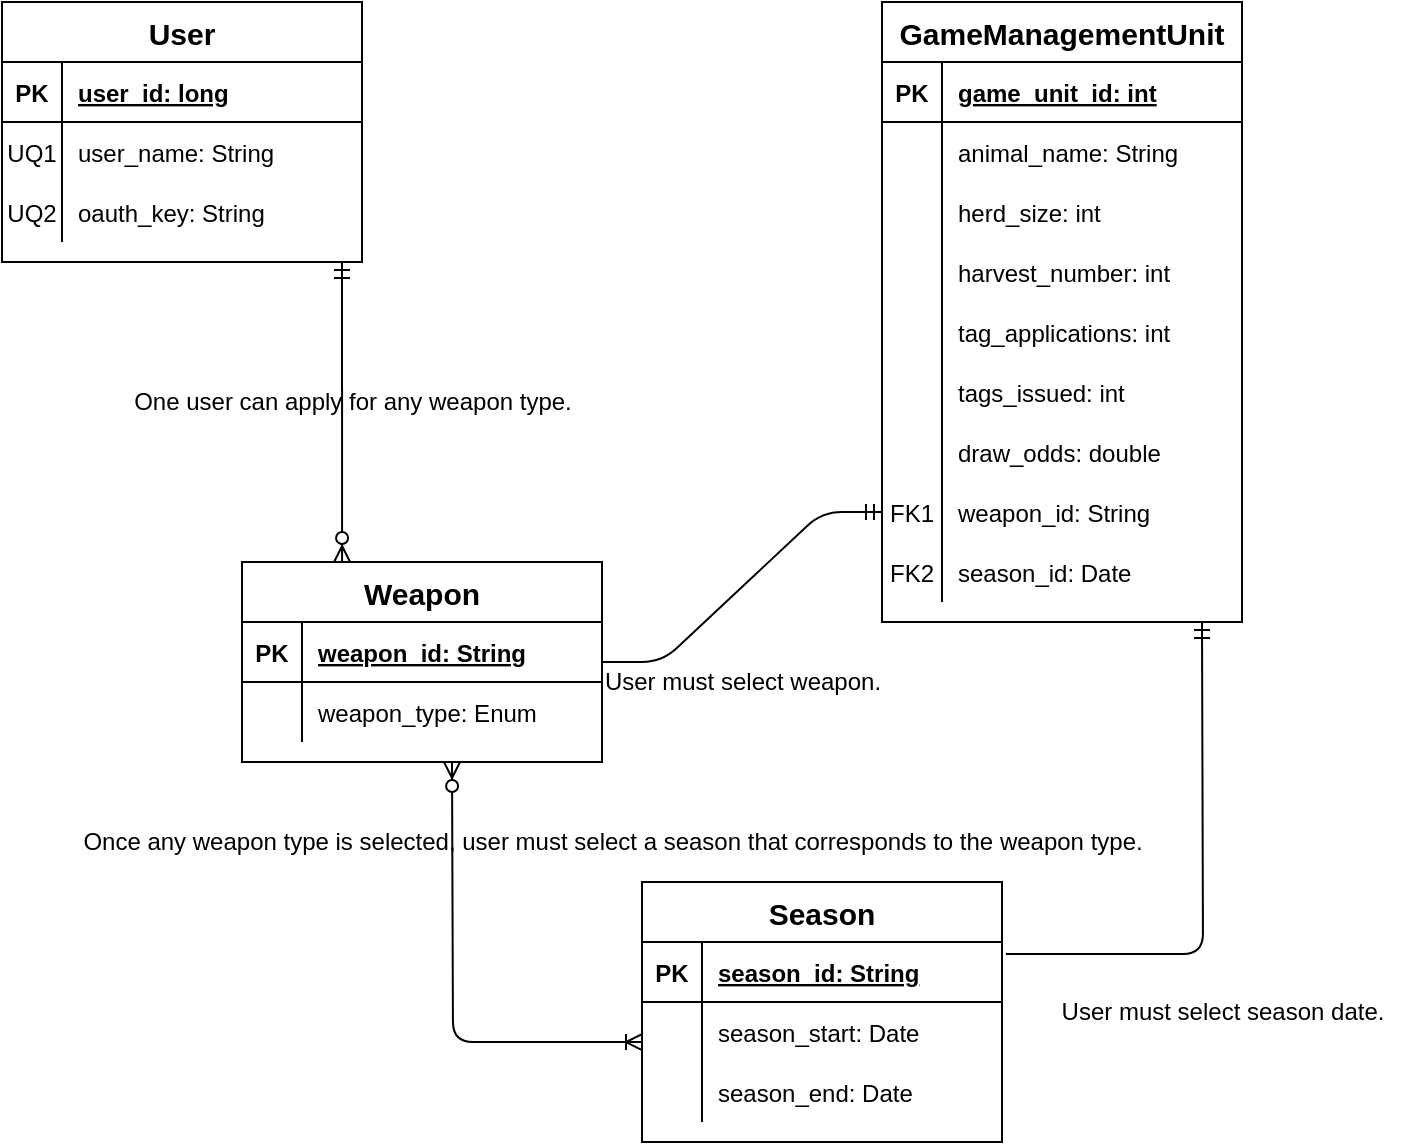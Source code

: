 <mxfile version="14.6.13" type="device"><diagram id="uRUK42f5lgnH4vc4zi7a" name="Page-1"><mxGraphModel dx="1422" dy="822" grid="1" gridSize="10" guides="1" tooltips="1" connect="1" arrows="1" fold="1" page="1" pageScale="1" pageWidth="850" pageHeight="1100" math="0" shadow="0"><root><mxCell id="0"/><mxCell id="1" parent="0"/><mxCell id="PJwLXhOvvEvRfcBVqxcT-1" value="User" style="shape=table;startSize=30;container=1;collapsible=1;childLayout=tableLayout;fixedRows=1;rowLines=0;fontStyle=1;align=center;resizeLast=1;fontSize=15;" parent="1" vertex="1"><mxGeometry x="40" y="80" width="180" height="130" as="geometry"/></mxCell><mxCell id="PJwLXhOvvEvRfcBVqxcT-2" value="" style="shape=partialRectangle;collapsible=0;dropTarget=0;pointerEvents=0;fillColor=none;top=0;left=0;bottom=1;right=0;points=[[0,0.5],[1,0.5]];portConstraint=eastwest;" parent="PJwLXhOvvEvRfcBVqxcT-1" vertex="1"><mxGeometry y="30" width="180" height="30" as="geometry"/></mxCell><mxCell id="PJwLXhOvvEvRfcBVqxcT-3" value="PK" style="shape=partialRectangle;connectable=0;fillColor=none;top=0;left=0;bottom=0;right=0;fontStyle=1;overflow=hidden;" parent="PJwLXhOvvEvRfcBVqxcT-2" vertex="1"><mxGeometry width="30" height="30" as="geometry"/></mxCell><mxCell id="PJwLXhOvvEvRfcBVqxcT-4" value="user_id: long" style="shape=partialRectangle;connectable=0;fillColor=none;top=0;left=0;bottom=0;right=0;align=left;spacingLeft=6;fontStyle=5;overflow=hidden;" parent="PJwLXhOvvEvRfcBVqxcT-2" vertex="1"><mxGeometry x="30" width="150" height="30" as="geometry"/></mxCell><mxCell id="PJwLXhOvvEvRfcBVqxcT-5" value="" style="shape=partialRectangle;collapsible=0;dropTarget=0;pointerEvents=0;fillColor=none;top=0;left=0;bottom=0;right=0;points=[[0,0.5],[1,0.5]];portConstraint=eastwest;" parent="PJwLXhOvvEvRfcBVqxcT-1" vertex="1"><mxGeometry y="60" width="180" height="30" as="geometry"/></mxCell><mxCell id="PJwLXhOvvEvRfcBVqxcT-6" value="UQ1" style="shape=partialRectangle;connectable=0;fillColor=none;top=0;left=0;bottom=0;right=0;editable=1;overflow=hidden;" parent="PJwLXhOvvEvRfcBVqxcT-5" vertex="1"><mxGeometry width="30" height="30" as="geometry"/></mxCell><mxCell id="PJwLXhOvvEvRfcBVqxcT-7" value="user_name: String" style="shape=partialRectangle;connectable=0;fillColor=none;top=0;left=0;bottom=0;right=0;align=left;spacingLeft=6;overflow=hidden;" parent="PJwLXhOvvEvRfcBVqxcT-5" vertex="1"><mxGeometry x="30" width="150" height="30" as="geometry"/></mxCell><mxCell id="PJwLXhOvvEvRfcBVqxcT-8" value="" style="shape=partialRectangle;collapsible=0;dropTarget=0;pointerEvents=0;fillColor=none;top=0;left=0;bottom=0;right=0;points=[[0,0.5],[1,0.5]];portConstraint=eastwest;" parent="PJwLXhOvvEvRfcBVqxcT-1" vertex="1"><mxGeometry y="90" width="180" height="30" as="geometry"/></mxCell><mxCell id="PJwLXhOvvEvRfcBVqxcT-9" value="UQ2" style="shape=partialRectangle;connectable=0;fillColor=none;top=0;left=0;bottom=0;right=0;editable=1;overflow=hidden;" parent="PJwLXhOvvEvRfcBVqxcT-8" vertex="1"><mxGeometry width="30" height="30" as="geometry"/></mxCell><mxCell id="PJwLXhOvvEvRfcBVqxcT-10" value="oauth_key: String" style="shape=partialRectangle;connectable=0;fillColor=none;top=0;left=0;bottom=0;right=0;align=left;spacingLeft=6;overflow=hidden;" parent="PJwLXhOvvEvRfcBVqxcT-8" vertex="1"><mxGeometry x="30" width="150" height="30" as="geometry"/></mxCell><mxCell id="Qt5ebUz5Aop_3z-QGEKD-1" value="GameManagementUnit" style="shape=table;startSize=30;container=1;collapsible=1;childLayout=tableLayout;fixedRows=1;rowLines=0;fontStyle=1;align=center;resizeLast=1;fontSize=15;" vertex="1" parent="1"><mxGeometry x="480" y="80" width="180" height="310" as="geometry"/></mxCell><mxCell id="Qt5ebUz5Aop_3z-QGEKD-2" value="" style="shape=partialRectangle;collapsible=0;dropTarget=0;pointerEvents=0;fillColor=none;top=0;left=0;bottom=1;right=0;points=[[0,0.5],[1,0.5]];portConstraint=eastwest;" vertex="1" parent="Qt5ebUz5Aop_3z-QGEKD-1"><mxGeometry y="30" width="180" height="30" as="geometry"/></mxCell><mxCell id="Qt5ebUz5Aop_3z-QGEKD-3" value="PK" style="shape=partialRectangle;connectable=0;fillColor=none;top=0;left=0;bottom=0;right=0;fontStyle=1;overflow=hidden;" vertex="1" parent="Qt5ebUz5Aop_3z-QGEKD-2"><mxGeometry width="30" height="30" as="geometry"/></mxCell><mxCell id="Qt5ebUz5Aop_3z-QGEKD-4" value="game_unit_id: int" style="shape=partialRectangle;connectable=0;fillColor=none;top=0;left=0;bottom=0;right=0;align=left;spacingLeft=6;fontStyle=5;overflow=hidden;" vertex="1" parent="Qt5ebUz5Aop_3z-QGEKD-2"><mxGeometry x="30" width="150" height="30" as="geometry"/></mxCell><mxCell id="Qt5ebUz5Aop_3z-QGEKD-5" value="" style="shape=partialRectangle;collapsible=0;dropTarget=0;pointerEvents=0;fillColor=none;top=0;left=0;bottom=0;right=0;points=[[0,0.5],[1,0.5]];portConstraint=eastwest;" vertex="1" parent="Qt5ebUz5Aop_3z-QGEKD-1"><mxGeometry y="60" width="180" height="30" as="geometry"/></mxCell><mxCell id="Qt5ebUz5Aop_3z-QGEKD-6" value="" style="shape=partialRectangle;connectable=0;fillColor=none;top=0;left=0;bottom=0;right=0;editable=1;overflow=hidden;" vertex="1" parent="Qt5ebUz5Aop_3z-QGEKD-5"><mxGeometry width="30" height="30" as="geometry"/></mxCell><mxCell id="Qt5ebUz5Aop_3z-QGEKD-7" value="animal_name: String" style="shape=partialRectangle;connectable=0;fillColor=none;top=0;left=0;bottom=0;right=0;align=left;spacingLeft=6;overflow=hidden;" vertex="1" parent="Qt5ebUz5Aop_3z-QGEKD-5"><mxGeometry x="30" width="150" height="30" as="geometry"/></mxCell><mxCell id="Qt5ebUz5Aop_3z-QGEKD-8" value="" style="shape=partialRectangle;collapsible=0;dropTarget=0;pointerEvents=0;fillColor=none;top=0;left=0;bottom=0;right=0;points=[[0,0.5],[1,0.5]];portConstraint=eastwest;" vertex="1" parent="Qt5ebUz5Aop_3z-QGEKD-1"><mxGeometry y="90" width="180" height="30" as="geometry"/></mxCell><mxCell id="Qt5ebUz5Aop_3z-QGEKD-9" value="" style="shape=partialRectangle;connectable=0;fillColor=none;top=0;left=0;bottom=0;right=0;editable=1;overflow=hidden;" vertex="1" parent="Qt5ebUz5Aop_3z-QGEKD-8"><mxGeometry width="30" height="30" as="geometry"/></mxCell><mxCell id="Qt5ebUz5Aop_3z-QGEKD-10" value="herd_size: int" style="shape=partialRectangle;connectable=0;fillColor=none;top=0;left=0;bottom=0;right=0;align=left;spacingLeft=6;overflow=hidden;" vertex="1" parent="Qt5ebUz5Aop_3z-QGEKD-8"><mxGeometry x="30" width="150" height="30" as="geometry"/></mxCell><mxCell id="Qt5ebUz5Aop_3z-QGEKD-11" value="" style="shape=partialRectangle;collapsible=0;dropTarget=0;pointerEvents=0;fillColor=none;top=0;left=0;bottom=0;right=0;points=[[0,0.5],[1,0.5]];portConstraint=eastwest;" vertex="1" parent="Qt5ebUz5Aop_3z-QGEKD-1"><mxGeometry y="120" width="180" height="30" as="geometry"/></mxCell><mxCell id="Qt5ebUz5Aop_3z-QGEKD-12" value="" style="shape=partialRectangle;connectable=0;fillColor=none;top=0;left=0;bottom=0;right=0;editable=1;overflow=hidden;" vertex="1" parent="Qt5ebUz5Aop_3z-QGEKD-11"><mxGeometry width="30" height="30" as="geometry"/></mxCell><mxCell id="Qt5ebUz5Aop_3z-QGEKD-13" value="harvest_number: int" style="shape=partialRectangle;connectable=0;fillColor=none;top=0;left=0;bottom=0;right=0;align=left;spacingLeft=6;overflow=hidden;" vertex="1" parent="Qt5ebUz5Aop_3z-QGEKD-11"><mxGeometry x="30" width="150" height="30" as="geometry"/></mxCell><mxCell id="Qt5ebUz5Aop_3z-QGEKD-14" value="" style="shape=partialRectangle;collapsible=0;dropTarget=0;pointerEvents=0;fillColor=none;top=0;left=0;bottom=0;right=0;points=[[0,0.5],[1,0.5]];portConstraint=eastwest;" vertex="1" parent="Qt5ebUz5Aop_3z-QGEKD-1"><mxGeometry y="150" width="180" height="30" as="geometry"/></mxCell><mxCell id="Qt5ebUz5Aop_3z-QGEKD-15" value="" style="shape=partialRectangle;connectable=0;fillColor=none;top=0;left=0;bottom=0;right=0;editable=1;overflow=hidden;" vertex="1" parent="Qt5ebUz5Aop_3z-QGEKD-14"><mxGeometry width="30" height="30" as="geometry"/></mxCell><mxCell id="Qt5ebUz5Aop_3z-QGEKD-16" value="tag_applications: int" style="shape=partialRectangle;connectable=0;fillColor=none;top=0;left=0;bottom=0;right=0;align=left;spacingLeft=6;overflow=hidden;" vertex="1" parent="Qt5ebUz5Aop_3z-QGEKD-14"><mxGeometry x="30" width="150" height="30" as="geometry"/></mxCell><mxCell id="Qt5ebUz5Aop_3z-QGEKD-17" value="" style="shape=partialRectangle;collapsible=0;dropTarget=0;pointerEvents=0;fillColor=none;top=0;left=0;bottom=0;right=0;points=[[0,0.5],[1,0.5]];portConstraint=eastwest;" vertex="1" parent="Qt5ebUz5Aop_3z-QGEKD-1"><mxGeometry y="180" width="180" height="30" as="geometry"/></mxCell><mxCell id="Qt5ebUz5Aop_3z-QGEKD-18" value="" style="shape=partialRectangle;connectable=0;fillColor=none;top=0;left=0;bottom=0;right=0;editable=1;overflow=hidden;" vertex="1" parent="Qt5ebUz5Aop_3z-QGEKD-17"><mxGeometry width="30" height="30" as="geometry"/></mxCell><mxCell id="Qt5ebUz5Aop_3z-QGEKD-19" value="tags_issued: int" style="shape=partialRectangle;connectable=0;fillColor=none;top=0;left=0;bottom=0;right=0;align=left;spacingLeft=6;overflow=hidden;" vertex="1" parent="Qt5ebUz5Aop_3z-QGEKD-17"><mxGeometry x="30" width="150" height="30" as="geometry"/></mxCell><mxCell id="Qt5ebUz5Aop_3z-QGEKD-20" value="" style="shape=partialRectangle;collapsible=0;dropTarget=0;pointerEvents=0;fillColor=none;top=0;left=0;bottom=0;right=0;points=[[0,0.5],[1,0.5]];portConstraint=eastwest;" vertex="1" parent="Qt5ebUz5Aop_3z-QGEKD-1"><mxGeometry y="210" width="180" height="30" as="geometry"/></mxCell><mxCell id="Qt5ebUz5Aop_3z-QGEKD-21" value="" style="shape=partialRectangle;connectable=0;fillColor=none;top=0;left=0;bottom=0;right=0;editable=1;overflow=hidden;" vertex="1" parent="Qt5ebUz5Aop_3z-QGEKD-20"><mxGeometry width="30" height="30" as="geometry"/></mxCell><mxCell id="Qt5ebUz5Aop_3z-QGEKD-22" value="draw_odds: double" style="shape=partialRectangle;connectable=0;fillColor=none;top=0;left=0;bottom=0;right=0;align=left;spacingLeft=6;overflow=hidden;" vertex="1" parent="Qt5ebUz5Aop_3z-QGEKD-20"><mxGeometry x="30" width="150" height="30" as="geometry"/></mxCell><mxCell id="Qt5ebUz5Aop_3z-QGEKD-45" value="" style="shape=partialRectangle;collapsible=0;dropTarget=0;pointerEvents=0;fillColor=none;top=0;left=0;bottom=0;right=0;points=[[0,0.5],[1,0.5]];portConstraint=eastwest;" vertex="1" parent="Qt5ebUz5Aop_3z-QGEKD-1"><mxGeometry y="240" width="180" height="30" as="geometry"/></mxCell><mxCell id="Qt5ebUz5Aop_3z-QGEKD-46" value="FK1" style="shape=partialRectangle;connectable=0;fillColor=none;top=0;left=0;bottom=0;right=0;editable=1;overflow=hidden;" vertex="1" parent="Qt5ebUz5Aop_3z-QGEKD-45"><mxGeometry width="30" height="30" as="geometry"/></mxCell><mxCell id="Qt5ebUz5Aop_3z-QGEKD-47" value="weapon_id: String" style="shape=partialRectangle;connectable=0;fillColor=none;top=0;left=0;bottom=0;right=0;align=left;spacingLeft=6;overflow=hidden;" vertex="1" parent="Qt5ebUz5Aop_3z-QGEKD-45"><mxGeometry x="30" width="150" height="30" as="geometry"/></mxCell><mxCell id="Qt5ebUz5Aop_3z-QGEKD-48" value="" style="shape=partialRectangle;collapsible=0;dropTarget=0;pointerEvents=0;fillColor=none;top=0;left=0;bottom=0;right=0;points=[[0,0.5],[1,0.5]];portConstraint=eastwest;" vertex="1" parent="Qt5ebUz5Aop_3z-QGEKD-1"><mxGeometry y="270" width="180" height="30" as="geometry"/></mxCell><mxCell id="Qt5ebUz5Aop_3z-QGEKD-49" value="FK2" style="shape=partialRectangle;connectable=0;fillColor=none;top=0;left=0;bottom=0;right=0;editable=1;overflow=hidden;" vertex="1" parent="Qt5ebUz5Aop_3z-QGEKD-48"><mxGeometry width="30" height="30" as="geometry"/></mxCell><mxCell id="Qt5ebUz5Aop_3z-QGEKD-50" value="season_id: Date" style="shape=partialRectangle;connectable=0;fillColor=none;top=0;left=0;bottom=0;right=0;align=left;spacingLeft=6;overflow=hidden;" vertex="1" parent="Qt5ebUz5Aop_3z-QGEKD-48"><mxGeometry x="30" width="150" height="30" as="geometry"/></mxCell><mxCell id="Qt5ebUz5Aop_3z-QGEKD-23" value="Weapon" style="shape=table;startSize=30;container=1;collapsible=1;childLayout=tableLayout;fixedRows=1;rowLines=0;fontStyle=1;align=center;resizeLast=1;fontSize=15;" vertex="1" parent="1"><mxGeometry x="160" y="360" width="180" height="100" as="geometry"/></mxCell><mxCell id="Qt5ebUz5Aop_3z-QGEKD-24" value="" style="shape=partialRectangle;collapsible=0;dropTarget=0;pointerEvents=0;fillColor=none;top=0;left=0;bottom=1;right=0;points=[[0,0.5],[1,0.5]];portConstraint=eastwest;" vertex="1" parent="Qt5ebUz5Aop_3z-QGEKD-23"><mxGeometry y="30" width="180" height="30" as="geometry"/></mxCell><mxCell id="Qt5ebUz5Aop_3z-QGEKD-25" value="PK" style="shape=partialRectangle;connectable=0;fillColor=none;top=0;left=0;bottom=0;right=0;fontStyle=1;overflow=hidden;" vertex="1" parent="Qt5ebUz5Aop_3z-QGEKD-24"><mxGeometry width="30" height="30" as="geometry"/></mxCell><mxCell id="Qt5ebUz5Aop_3z-QGEKD-26" value="weapon_id: String" style="shape=partialRectangle;connectable=0;fillColor=none;top=0;left=0;bottom=0;right=0;align=left;spacingLeft=6;fontStyle=5;overflow=hidden;" vertex="1" parent="Qt5ebUz5Aop_3z-QGEKD-24"><mxGeometry x="30" width="150" height="30" as="geometry"/></mxCell><mxCell id="Qt5ebUz5Aop_3z-QGEKD-27" value="" style="shape=partialRectangle;collapsible=0;dropTarget=0;pointerEvents=0;fillColor=none;top=0;left=0;bottom=0;right=0;points=[[0,0.5],[1,0.5]];portConstraint=eastwest;" vertex="1" parent="Qt5ebUz5Aop_3z-QGEKD-23"><mxGeometry y="60" width="180" height="30" as="geometry"/></mxCell><mxCell id="Qt5ebUz5Aop_3z-QGEKD-28" value="" style="shape=partialRectangle;connectable=0;fillColor=none;top=0;left=0;bottom=0;right=0;editable=1;overflow=hidden;" vertex="1" parent="Qt5ebUz5Aop_3z-QGEKD-27"><mxGeometry width="30" height="30" as="geometry"/></mxCell><mxCell id="Qt5ebUz5Aop_3z-QGEKD-29" value="weapon_type: Enum" style="shape=partialRectangle;connectable=0;fillColor=none;top=0;left=0;bottom=0;right=0;align=left;spacingLeft=6;overflow=hidden;" vertex="1" parent="Qt5ebUz5Aop_3z-QGEKD-27"><mxGeometry x="30" width="150" height="30" as="geometry"/></mxCell><mxCell id="Qt5ebUz5Aop_3z-QGEKD-51" value="Season" style="shape=table;startSize=30;container=1;collapsible=1;childLayout=tableLayout;fixedRows=1;rowLines=0;fontStyle=1;align=center;resizeLast=1;fontSize=15;" vertex="1" parent="1"><mxGeometry x="360" y="520" width="180" height="130" as="geometry"/></mxCell><mxCell id="Qt5ebUz5Aop_3z-QGEKD-52" value="" style="shape=partialRectangle;collapsible=0;dropTarget=0;pointerEvents=0;fillColor=none;top=0;left=0;bottom=1;right=0;points=[[0,0.5],[1,0.5]];portConstraint=eastwest;" vertex="1" parent="Qt5ebUz5Aop_3z-QGEKD-51"><mxGeometry y="30" width="180" height="30" as="geometry"/></mxCell><mxCell id="Qt5ebUz5Aop_3z-QGEKD-53" value="PK" style="shape=partialRectangle;connectable=0;fillColor=none;top=0;left=0;bottom=0;right=0;fontStyle=1;overflow=hidden;" vertex="1" parent="Qt5ebUz5Aop_3z-QGEKD-52"><mxGeometry width="30" height="30" as="geometry"/></mxCell><mxCell id="Qt5ebUz5Aop_3z-QGEKD-54" value="season_id: String" style="shape=partialRectangle;connectable=0;fillColor=none;top=0;left=0;bottom=0;right=0;align=left;spacingLeft=6;fontStyle=5;overflow=hidden;" vertex="1" parent="Qt5ebUz5Aop_3z-QGEKD-52"><mxGeometry x="30" width="150" height="30" as="geometry"/></mxCell><mxCell id="Qt5ebUz5Aop_3z-QGEKD-55" value="" style="shape=partialRectangle;collapsible=0;dropTarget=0;pointerEvents=0;fillColor=none;top=0;left=0;bottom=0;right=0;points=[[0,0.5],[1,0.5]];portConstraint=eastwest;" vertex="1" parent="Qt5ebUz5Aop_3z-QGEKD-51"><mxGeometry y="60" width="180" height="30" as="geometry"/></mxCell><mxCell id="Qt5ebUz5Aop_3z-QGEKD-56" value="" style="shape=partialRectangle;connectable=0;fillColor=none;top=0;left=0;bottom=0;right=0;editable=1;overflow=hidden;" vertex="1" parent="Qt5ebUz5Aop_3z-QGEKD-55"><mxGeometry width="30" height="30" as="geometry"/></mxCell><mxCell id="Qt5ebUz5Aop_3z-QGEKD-57" value="season_start: Date" style="shape=partialRectangle;connectable=0;fillColor=none;top=0;left=0;bottom=0;right=0;align=left;spacingLeft=6;overflow=hidden;" vertex="1" parent="Qt5ebUz5Aop_3z-QGEKD-55"><mxGeometry x="30" width="150" height="30" as="geometry"/></mxCell><mxCell id="Qt5ebUz5Aop_3z-QGEKD-58" value="" style="shape=partialRectangle;collapsible=0;dropTarget=0;pointerEvents=0;fillColor=none;top=0;left=0;bottom=0;right=0;points=[[0,0.5],[1,0.5]];portConstraint=eastwest;" vertex="1" parent="Qt5ebUz5Aop_3z-QGEKD-51"><mxGeometry y="90" width="180" height="30" as="geometry"/></mxCell><mxCell id="Qt5ebUz5Aop_3z-QGEKD-59" value="" style="shape=partialRectangle;connectable=0;fillColor=none;top=0;left=0;bottom=0;right=0;editable=1;overflow=hidden;" vertex="1" parent="Qt5ebUz5Aop_3z-QGEKD-58"><mxGeometry width="30" height="30" as="geometry"/></mxCell><mxCell id="Qt5ebUz5Aop_3z-QGEKD-60" value="season_end: Date" style="shape=partialRectangle;connectable=0;fillColor=none;top=0;left=0;bottom=0;right=0;align=left;spacingLeft=6;overflow=hidden;" vertex="1" parent="Qt5ebUz5Aop_3z-QGEKD-58"><mxGeometry x="30" width="150" height="30" as="geometry"/></mxCell><mxCell id="Qt5ebUz5Aop_3z-QGEKD-73" value="" style="fontSize=12;html=1;endArrow=ERzeroToMany;entryX=0.278;entryY=0;entryDx=0;entryDy=0;entryPerimeter=0;startArrow=ERmandOne;startFill=0;endFill=1;" edge="1" parent="1" target="Qt5ebUz5Aop_3z-QGEKD-23"><mxGeometry width="100" height="100" relative="1" as="geometry"><mxPoint x="210" y="210" as="sourcePoint"/><mxPoint x="190" y="270" as="targetPoint"/></mxGeometry></mxCell><mxCell id="Qt5ebUz5Aop_3z-QGEKD-74" value="One user can apply for any weapon type." style="text;html=1;align=center;verticalAlign=middle;resizable=0;points=[];autosize=1;strokeColor=none;" vertex="1" parent="1"><mxGeometry x="100" y="270" width="230" height="20" as="geometry"/></mxCell><mxCell id="Qt5ebUz5Aop_3z-QGEKD-76" value="" style="edgeStyle=orthogonalEdgeStyle;fontSize=12;html=1;endArrow=ERoneToMany;endFill=0;entryX=0;entryY=0.667;entryDx=0;entryDy=0;startArrow=ERzeroToMany;startFill=1;entryPerimeter=0;" edge="1" parent="1" target="Qt5ebUz5Aop_3z-QGEKD-55"><mxGeometry width="100" height="100" relative="1" as="geometry"><mxPoint x="265" y="460" as="sourcePoint"/><mxPoint x="295" y="500" as="targetPoint"/></mxGeometry></mxCell><mxCell id="Qt5ebUz5Aop_3z-QGEKD-77" value="Once any weapon type is selected, user must select a season that corresponds to the weapon type." style="text;html=1;align=center;verticalAlign=middle;resizable=0;points=[];autosize=1;strokeColor=none;" vertex="1" parent="1"><mxGeometry x="70" y="490" width="550" height="20" as="geometry"/></mxCell><mxCell id="Qt5ebUz5Aop_3z-QGEKD-78" value="" style="edgeStyle=entityRelationEdgeStyle;fontSize=12;html=1;endArrow=ERmandOne;entryX=0;entryY=0.5;entryDx=0;entryDy=0;" edge="1" parent="1" target="Qt5ebUz5Aop_3z-QGEKD-45"><mxGeometry width="100" height="100" relative="1" as="geometry"><mxPoint x="340" y="410" as="sourcePoint"/><mxPoint x="440" y="310" as="targetPoint"/></mxGeometry></mxCell><mxCell id="Qt5ebUz5Aop_3z-QGEKD-79" value="" style="fontSize=12;html=1;endArrow=ERmandOne;entryX=0;entryY=0.5;entryDx=0;entryDy=0;edgeStyle=orthogonalEdgeStyle;exitX=1.011;exitY=0.2;exitDx=0;exitDy=0;exitPerimeter=0;" edge="1" parent="1" source="Qt5ebUz5Aop_3z-QGEKD-52"><mxGeometry width="100" height="100" relative="1" as="geometry"><mxPoint x="640" y="560" as="sourcePoint"/><mxPoint x="640" y="390" as="targetPoint"/></mxGeometry></mxCell><mxCell id="Qt5ebUz5Aop_3z-QGEKD-80" value="User must select weapon." style="text;html=1;align=center;verticalAlign=middle;resizable=0;points=[];autosize=1;strokeColor=none;" vertex="1" parent="1"><mxGeometry x="335" y="410" width="150" height="20" as="geometry"/></mxCell><mxCell id="Qt5ebUz5Aop_3z-QGEKD-81" value="User must select season date." style="text;html=1;align=center;verticalAlign=middle;resizable=0;points=[];autosize=1;strokeColor=none;" vertex="1" parent="1"><mxGeometry x="560" y="575" width="180" height="20" as="geometry"/></mxCell></root></mxGraphModel></diagram></mxfile>